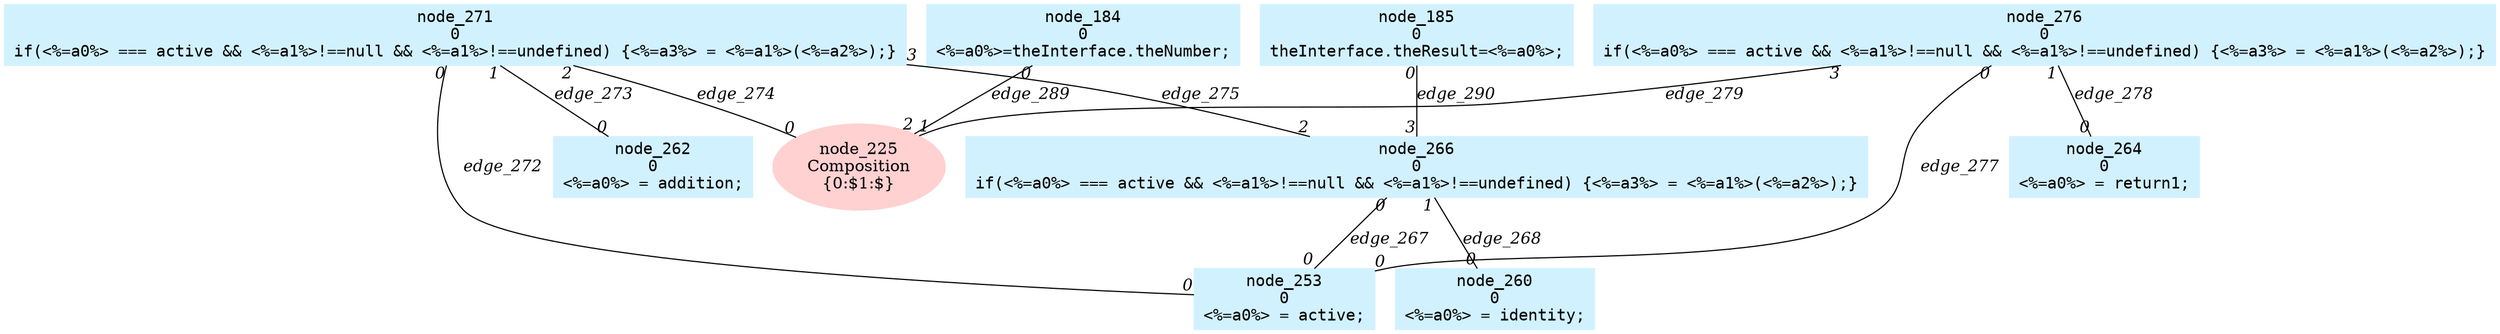 digraph g{node_225 [shape=ellipse, style=filled, color="#ffd1d1", label="node_225
Composition
{0:$1:$}" ]
node_184 [shape=box, style=filled, color="#d1f1ff", fontname="Courier", label="node_184
0
<%=a0%>=theInterface.theNumber;
" ]
node_185 [shape=box, style=filled, color="#d1f1ff", fontname="Courier", label="node_185
0
theInterface.theResult=<%=a0%>;
" ]
node_253 [shape=box, style=filled, color="#d1f1ff", fontname="Courier", label="node_253
0
<%=a0%> = active;
" ]
node_260 [shape=box, style=filled, color="#d1f1ff", fontname="Courier", label="node_260
0
<%=a0%> = identity;
" ]
node_262 [shape=box, style=filled, color="#d1f1ff", fontname="Courier", label="node_262
0
<%=a0%> = addition;
" ]
node_264 [shape=box, style=filled, color="#d1f1ff", fontname="Courier", label="node_264
0
<%=a0%> = return1;
" ]
node_266 [shape=box, style=filled, color="#d1f1ff", fontname="Courier", label="node_266
0
if(<%=a0%> === active && <%=a1%>!==null && <%=a1%>!==undefined) {<%=a3%> = <%=a1%>(<%=a2%>);}
" ]
node_271 [shape=box, style=filled, color="#d1f1ff", fontname="Courier", label="node_271
0
if(<%=a0%> === active && <%=a1%>!==null && <%=a1%>!==undefined) {<%=a3%> = <%=a1%>(<%=a2%>);}
" ]
node_276 [shape=box, style=filled, color="#d1f1ff", fontname="Courier", label="node_276
0
if(<%=a0%> === active && <%=a1%>!==null && <%=a1%>!==undefined) {<%=a3%> = <%=a1%>(<%=a2%>);}
" ]
node_266 -> node_253 [dir=none, arrowHead=none, fontname="Times-Italic", label="edge_267",  headlabel="0", taillabel="0" ]
node_266 -> node_260 [dir=none, arrowHead=none, fontname="Times-Italic", label="edge_268",  headlabel="0", taillabel="1" ]
node_271 -> node_253 [dir=none, arrowHead=none, fontname="Times-Italic", label="edge_272",  headlabel="0", taillabel="0" ]
node_271 -> node_262 [dir=none, arrowHead=none, fontname="Times-Italic", label="edge_273",  headlabel="0", taillabel="1" ]
node_271 -> node_225 [dir=none, arrowHead=none, fontname="Times-Italic", label="edge_274",  headlabel="0", taillabel="2" ]
node_271 -> node_266 [dir=none, arrowHead=none, fontname="Times-Italic", label="edge_275",  headlabel="2", taillabel="3" ]
node_276 -> node_253 [dir=none, arrowHead=none, fontname="Times-Italic", label="edge_277",  headlabel="0", taillabel="0" ]
node_276 -> node_264 [dir=none, arrowHead=none, fontname="Times-Italic", label="edge_278",  headlabel="0", taillabel="1" ]
node_276 -> node_225 [dir=none, arrowHead=none, fontname="Times-Italic", label="edge_279",  headlabel="1", taillabel="3" ]
node_184 -> node_225 [dir=none, arrowHead=none, fontname="Times-Italic", label="edge_289",  headlabel="2", taillabel="0" ]
node_185 -> node_266 [dir=none, arrowHead=none, fontname="Times-Italic", label="edge_290",  headlabel="3", taillabel="0" ]
}